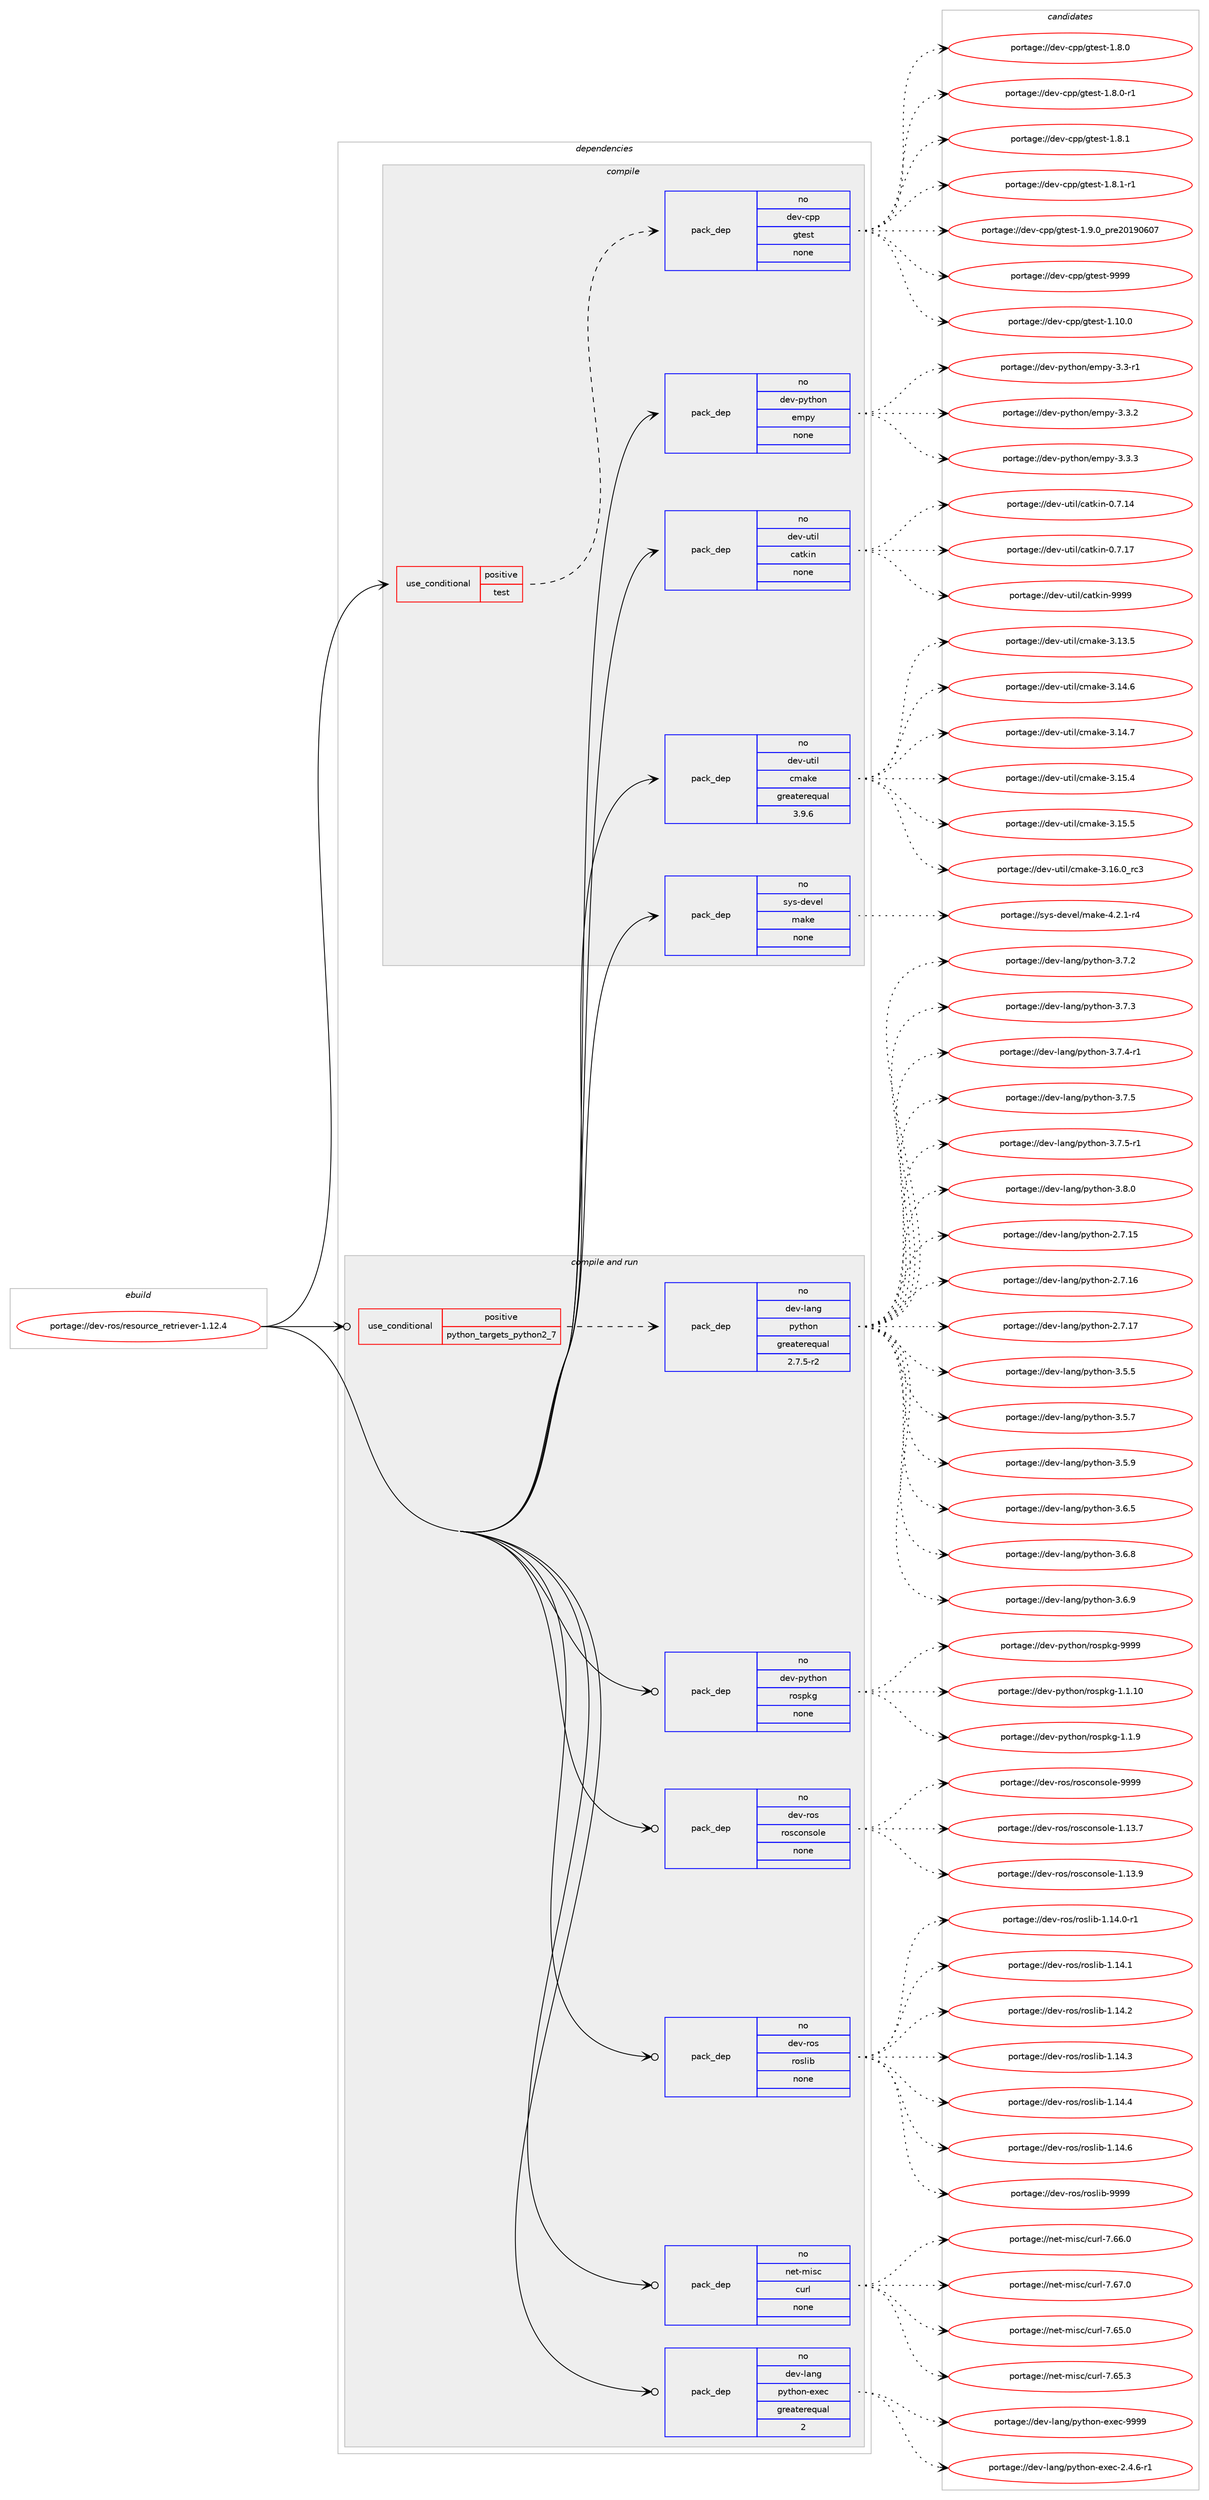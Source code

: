 digraph prolog {

# *************
# Graph options
# *************

newrank=true;
concentrate=true;
compound=true;
graph [rankdir=LR,fontname=Helvetica,fontsize=10,ranksep=1.5];#, ranksep=2.5, nodesep=0.2];
edge  [arrowhead=vee];
node  [fontname=Helvetica,fontsize=10];

# **********
# The ebuild
# **********

subgraph cluster_leftcol {
color=gray;
rank=same;
label=<<i>ebuild</i>>;
id [label="portage://dev-ros/resource_retriever-1.12.4", color=red, width=4, href="../dev-ros/resource_retriever-1.12.4.svg"];
}

# ****************
# The dependencies
# ****************

subgraph cluster_midcol {
color=gray;
label=<<i>dependencies</i>>;
subgraph cluster_compile {
fillcolor="#eeeeee";
style=filled;
label=<<i>compile</i>>;
subgraph cond43625 {
dependency194349 [label=<<TABLE BORDER="0" CELLBORDER="1" CELLSPACING="0" CELLPADDING="4"><TR><TD ROWSPAN="3" CELLPADDING="10">use_conditional</TD></TR><TR><TD>positive</TD></TR><TR><TD>test</TD></TR></TABLE>>, shape=none, color=red];
subgraph pack147296 {
dependency194350 [label=<<TABLE BORDER="0" CELLBORDER="1" CELLSPACING="0" CELLPADDING="4" WIDTH="220"><TR><TD ROWSPAN="6" CELLPADDING="30">pack_dep</TD></TR><TR><TD WIDTH="110">no</TD></TR><TR><TD>dev-cpp</TD></TR><TR><TD>gtest</TD></TR><TR><TD>none</TD></TR><TR><TD></TD></TR></TABLE>>, shape=none, color=blue];
}
dependency194349:e -> dependency194350:w [weight=20,style="dashed",arrowhead="vee"];
}
id:e -> dependency194349:w [weight=20,style="solid",arrowhead="vee"];
subgraph pack147297 {
dependency194351 [label=<<TABLE BORDER="0" CELLBORDER="1" CELLSPACING="0" CELLPADDING="4" WIDTH="220"><TR><TD ROWSPAN="6" CELLPADDING="30">pack_dep</TD></TR><TR><TD WIDTH="110">no</TD></TR><TR><TD>dev-python</TD></TR><TR><TD>empy</TD></TR><TR><TD>none</TD></TR><TR><TD></TD></TR></TABLE>>, shape=none, color=blue];
}
id:e -> dependency194351:w [weight=20,style="solid",arrowhead="vee"];
subgraph pack147298 {
dependency194352 [label=<<TABLE BORDER="0" CELLBORDER="1" CELLSPACING="0" CELLPADDING="4" WIDTH="220"><TR><TD ROWSPAN="6" CELLPADDING="30">pack_dep</TD></TR><TR><TD WIDTH="110">no</TD></TR><TR><TD>dev-util</TD></TR><TR><TD>catkin</TD></TR><TR><TD>none</TD></TR><TR><TD></TD></TR></TABLE>>, shape=none, color=blue];
}
id:e -> dependency194352:w [weight=20,style="solid",arrowhead="vee"];
subgraph pack147299 {
dependency194353 [label=<<TABLE BORDER="0" CELLBORDER="1" CELLSPACING="0" CELLPADDING="4" WIDTH="220"><TR><TD ROWSPAN="6" CELLPADDING="30">pack_dep</TD></TR><TR><TD WIDTH="110">no</TD></TR><TR><TD>dev-util</TD></TR><TR><TD>cmake</TD></TR><TR><TD>greaterequal</TD></TR><TR><TD>3.9.6</TD></TR></TABLE>>, shape=none, color=blue];
}
id:e -> dependency194353:w [weight=20,style="solid",arrowhead="vee"];
subgraph pack147300 {
dependency194354 [label=<<TABLE BORDER="0" CELLBORDER="1" CELLSPACING="0" CELLPADDING="4" WIDTH="220"><TR><TD ROWSPAN="6" CELLPADDING="30">pack_dep</TD></TR><TR><TD WIDTH="110">no</TD></TR><TR><TD>sys-devel</TD></TR><TR><TD>make</TD></TR><TR><TD>none</TD></TR><TR><TD></TD></TR></TABLE>>, shape=none, color=blue];
}
id:e -> dependency194354:w [weight=20,style="solid",arrowhead="vee"];
}
subgraph cluster_compileandrun {
fillcolor="#eeeeee";
style=filled;
label=<<i>compile and run</i>>;
subgraph cond43626 {
dependency194355 [label=<<TABLE BORDER="0" CELLBORDER="1" CELLSPACING="0" CELLPADDING="4"><TR><TD ROWSPAN="3" CELLPADDING="10">use_conditional</TD></TR><TR><TD>positive</TD></TR><TR><TD>python_targets_python2_7</TD></TR></TABLE>>, shape=none, color=red];
subgraph pack147301 {
dependency194356 [label=<<TABLE BORDER="0" CELLBORDER="1" CELLSPACING="0" CELLPADDING="4" WIDTH="220"><TR><TD ROWSPAN="6" CELLPADDING="30">pack_dep</TD></TR><TR><TD WIDTH="110">no</TD></TR><TR><TD>dev-lang</TD></TR><TR><TD>python</TD></TR><TR><TD>greaterequal</TD></TR><TR><TD>2.7.5-r2</TD></TR></TABLE>>, shape=none, color=blue];
}
dependency194355:e -> dependency194356:w [weight=20,style="dashed",arrowhead="vee"];
}
id:e -> dependency194355:w [weight=20,style="solid",arrowhead="odotvee"];
subgraph pack147302 {
dependency194357 [label=<<TABLE BORDER="0" CELLBORDER="1" CELLSPACING="0" CELLPADDING="4" WIDTH="220"><TR><TD ROWSPAN="6" CELLPADDING="30">pack_dep</TD></TR><TR><TD WIDTH="110">no</TD></TR><TR><TD>dev-lang</TD></TR><TR><TD>python-exec</TD></TR><TR><TD>greaterequal</TD></TR><TR><TD>2</TD></TR></TABLE>>, shape=none, color=blue];
}
id:e -> dependency194357:w [weight=20,style="solid",arrowhead="odotvee"];
subgraph pack147303 {
dependency194358 [label=<<TABLE BORDER="0" CELLBORDER="1" CELLSPACING="0" CELLPADDING="4" WIDTH="220"><TR><TD ROWSPAN="6" CELLPADDING="30">pack_dep</TD></TR><TR><TD WIDTH="110">no</TD></TR><TR><TD>dev-python</TD></TR><TR><TD>rospkg</TD></TR><TR><TD>none</TD></TR><TR><TD></TD></TR></TABLE>>, shape=none, color=blue];
}
id:e -> dependency194358:w [weight=20,style="solid",arrowhead="odotvee"];
subgraph pack147304 {
dependency194359 [label=<<TABLE BORDER="0" CELLBORDER="1" CELLSPACING="0" CELLPADDING="4" WIDTH="220"><TR><TD ROWSPAN="6" CELLPADDING="30">pack_dep</TD></TR><TR><TD WIDTH="110">no</TD></TR><TR><TD>dev-ros</TD></TR><TR><TD>rosconsole</TD></TR><TR><TD>none</TD></TR><TR><TD></TD></TR></TABLE>>, shape=none, color=blue];
}
id:e -> dependency194359:w [weight=20,style="solid",arrowhead="odotvee"];
subgraph pack147305 {
dependency194360 [label=<<TABLE BORDER="0" CELLBORDER="1" CELLSPACING="0" CELLPADDING="4" WIDTH="220"><TR><TD ROWSPAN="6" CELLPADDING="30">pack_dep</TD></TR><TR><TD WIDTH="110">no</TD></TR><TR><TD>dev-ros</TD></TR><TR><TD>roslib</TD></TR><TR><TD>none</TD></TR><TR><TD></TD></TR></TABLE>>, shape=none, color=blue];
}
id:e -> dependency194360:w [weight=20,style="solid",arrowhead="odotvee"];
subgraph pack147306 {
dependency194361 [label=<<TABLE BORDER="0" CELLBORDER="1" CELLSPACING="0" CELLPADDING="4" WIDTH="220"><TR><TD ROWSPAN="6" CELLPADDING="30">pack_dep</TD></TR><TR><TD WIDTH="110">no</TD></TR><TR><TD>net-misc</TD></TR><TR><TD>curl</TD></TR><TR><TD>none</TD></TR><TR><TD></TD></TR></TABLE>>, shape=none, color=blue];
}
id:e -> dependency194361:w [weight=20,style="solid",arrowhead="odotvee"];
}
subgraph cluster_run {
fillcolor="#eeeeee";
style=filled;
label=<<i>run</i>>;
}
}

# **************
# The candidates
# **************

subgraph cluster_choices {
rank=same;
color=gray;
label=<<i>candidates</i>>;

subgraph choice147296 {
color=black;
nodesep=1;
choiceportage10010111845991121124710311610111511645494649484648 [label="portage://dev-cpp/gtest-1.10.0", color=red, width=4,href="../dev-cpp/gtest-1.10.0.svg"];
choiceportage100101118459911211247103116101115116454946564648 [label="portage://dev-cpp/gtest-1.8.0", color=red, width=4,href="../dev-cpp/gtest-1.8.0.svg"];
choiceportage1001011184599112112471031161011151164549465646484511449 [label="portage://dev-cpp/gtest-1.8.0-r1", color=red, width=4,href="../dev-cpp/gtest-1.8.0-r1.svg"];
choiceportage100101118459911211247103116101115116454946564649 [label="portage://dev-cpp/gtest-1.8.1", color=red, width=4,href="../dev-cpp/gtest-1.8.1.svg"];
choiceportage1001011184599112112471031161011151164549465646494511449 [label="portage://dev-cpp/gtest-1.8.1-r1", color=red, width=4,href="../dev-cpp/gtest-1.8.1-r1.svg"];
choiceportage100101118459911211247103116101115116454946574648951121141015048495748544855 [label="portage://dev-cpp/gtest-1.9.0_pre20190607", color=red, width=4,href="../dev-cpp/gtest-1.9.0_pre20190607.svg"];
choiceportage1001011184599112112471031161011151164557575757 [label="portage://dev-cpp/gtest-9999", color=red, width=4,href="../dev-cpp/gtest-9999.svg"];
dependency194350:e -> choiceportage10010111845991121124710311610111511645494649484648:w [style=dotted,weight="100"];
dependency194350:e -> choiceportage100101118459911211247103116101115116454946564648:w [style=dotted,weight="100"];
dependency194350:e -> choiceportage1001011184599112112471031161011151164549465646484511449:w [style=dotted,weight="100"];
dependency194350:e -> choiceportage100101118459911211247103116101115116454946564649:w [style=dotted,weight="100"];
dependency194350:e -> choiceportage1001011184599112112471031161011151164549465646494511449:w [style=dotted,weight="100"];
dependency194350:e -> choiceportage100101118459911211247103116101115116454946574648951121141015048495748544855:w [style=dotted,weight="100"];
dependency194350:e -> choiceportage1001011184599112112471031161011151164557575757:w [style=dotted,weight="100"];
}
subgraph choice147297 {
color=black;
nodesep=1;
choiceportage1001011184511212111610411111047101109112121455146514511449 [label="portage://dev-python/empy-3.3-r1", color=red, width=4,href="../dev-python/empy-3.3-r1.svg"];
choiceportage1001011184511212111610411111047101109112121455146514650 [label="portage://dev-python/empy-3.3.2", color=red, width=4,href="../dev-python/empy-3.3.2.svg"];
choiceportage1001011184511212111610411111047101109112121455146514651 [label="portage://dev-python/empy-3.3.3", color=red, width=4,href="../dev-python/empy-3.3.3.svg"];
dependency194351:e -> choiceportage1001011184511212111610411111047101109112121455146514511449:w [style=dotted,weight="100"];
dependency194351:e -> choiceportage1001011184511212111610411111047101109112121455146514650:w [style=dotted,weight="100"];
dependency194351:e -> choiceportage1001011184511212111610411111047101109112121455146514651:w [style=dotted,weight="100"];
}
subgraph choice147298 {
color=black;
nodesep=1;
choiceportage1001011184511711610510847999711610710511045484655464952 [label="portage://dev-util/catkin-0.7.14", color=red, width=4,href="../dev-util/catkin-0.7.14.svg"];
choiceportage1001011184511711610510847999711610710511045484655464955 [label="portage://dev-util/catkin-0.7.17", color=red, width=4,href="../dev-util/catkin-0.7.17.svg"];
choiceportage100101118451171161051084799971161071051104557575757 [label="portage://dev-util/catkin-9999", color=red, width=4,href="../dev-util/catkin-9999.svg"];
dependency194352:e -> choiceportage1001011184511711610510847999711610710511045484655464952:w [style=dotted,weight="100"];
dependency194352:e -> choiceportage1001011184511711610510847999711610710511045484655464955:w [style=dotted,weight="100"];
dependency194352:e -> choiceportage100101118451171161051084799971161071051104557575757:w [style=dotted,weight="100"];
}
subgraph choice147299 {
color=black;
nodesep=1;
choiceportage1001011184511711610510847991099710710145514649514653 [label="portage://dev-util/cmake-3.13.5", color=red, width=4,href="../dev-util/cmake-3.13.5.svg"];
choiceportage1001011184511711610510847991099710710145514649524654 [label="portage://dev-util/cmake-3.14.6", color=red, width=4,href="../dev-util/cmake-3.14.6.svg"];
choiceportage1001011184511711610510847991099710710145514649524655 [label="portage://dev-util/cmake-3.14.7", color=red, width=4,href="../dev-util/cmake-3.14.7.svg"];
choiceportage1001011184511711610510847991099710710145514649534652 [label="portage://dev-util/cmake-3.15.4", color=red, width=4,href="../dev-util/cmake-3.15.4.svg"];
choiceportage1001011184511711610510847991099710710145514649534653 [label="portage://dev-util/cmake-3.15.5", color=red, width=4,href="../dev-util/cmake-3.15.5.svg"];
choiceportage1001011184511711610510847991099710710145514649544648951149951 [label="portage://dev-util/cmake-3.16.0_rc3", color=red, width=4,href="../dev-util/cmake-3.16.0_rc3.svg"];
dependency194353:e -> choiceportage1001011184511711610510847991099710710145514649514653:w [style=dotted,weight="100"];
dependency194353:e -> choiceportage1001011184511711610510847991099710710145514649524654:w [style=dotted,weight="100"];
dependency194353:e -> choiceportage1001011184511711610510847991099710710145514649524655:w [style=dotted,weight="100"];
dependency194353:e -> choiceportage1001011184511711610510847991099710710145514649534652:w [style=dotted,weight="100"];
dependency194353:e -> choiceportage1001011184511711610510847991099710710145514649534653:w [style=dotted,weight="100"];
dependency194353:e -> choiceportage1001011184511711610510847991099710710145514649544648951149951:w [style=dotted,weight="100"];
}
subgraph choice147300 {
color=black;
nodesep=1;
choiceportage1151211154510010111810110847109971071014552465046494511452 [label="portage://sys-devel/make-4.2.1-r4", color=red, width=4,href="../sys-devel/make-4.2.1-r4.svg"];
dependency194354:e -> choiceportage1151211154510010111810110847109971071014552465046494511452:w [style=dotted,weight="100"];
}
subgraph choice147301 {
color=black;
nodesep=1;
choiceportage10010111845108971101034711212111610411111045504655464953 [label="portage://dev-lang/python-2.7.15", color=red, width=4,href="../dev-lang/python-2.7.15.svg"];
choiceportage10010111845108971101034711212111610411111045504655464954 [label="portage://dev-lang/python-2.7.16", color=red, width=4,href="../dev-lang/python-2.7.16.svg"];
choiceportage10010111845108971101034711212111610411111045504655464955 [label="portage://dev-lang/python-2.7.17", color=red, width=4,href="../dev-lang/python-2.7.17.svg"];
choiceportage100101118451089711010347112121116104111110455146534653 [label="portage://dev-lang/python-3.5.5", color=red, width=4,href="../dev-lang/python-3.5.5.svg"];
choiceportage100101118451089711010347112121116104111110455146534655 [label="portage://dev-lang/python-3.5.7", color=red, width=4,href="../dev-lang/python-3.5.7.svg"];
choiceportage100101118451089711010347112121116104111110455146534657 [label="portage://dev-lang/python-3.5.9", color=red, width=4,href="../dev-lang/python-3.5.9.svg"];
choiceportage100101118451089711010347112121116104111110455146544653 [label="portage://dev-lang/python-3.6.5", color=red, width=4,href="../dev-lang/python-3.6.5.svg"];
choiceportage100101118451089711010347112121116104111110455146544656 [label="portage://dev-lang/python-3.6.8", color=red, width=4,href="../dev-lang/python-3.6.8.svg"];
choiceportage100101118451089711010347112121116104111110455146544657 [label="portage://dev-lang/python-3.6.9", color=red, width=4,href="../dev-lang/python-3.6.9.svg"];
choiceportage100101118451089711010347112121116104111110455146554650 [label="portage://dev-lang/python-3.7.2", color=red, width=4,href="../dev-lang/python-3.7.2.svg"];
choiceportage100101118451089711010347112121116104111110455146554651 [label="portage://dev-lang/python-3.7.3", color=red, width=4,href="../dev-lang/python-3.7.3.svg"];
choiceportage1001011184510897110103471121211161041111104551465546524511449 [label="portage://dev-lang/python-3.7.4-r1", color=red, width=4,href="../dev-lang/python-3.7.4-r1.svg"];
choiceportage100101118451089711010347112121116104111110455146554653 [label="portage://dev-lang/python-3.7.5", color=red, width=4,href="../dev-lang/python-3.7.5.svg"];
choiceportage1001011184510897110103471121211161041111104551465546534511449 [label="portage://dev-lang/python-3.7.5-r1", color=red, width=4,href="../dev-lang/python-3.7.5-r1.svg"];
choiceportage100101118451089711010347112121116104111110455146564648 [label="portage://dev-lang/python-3.8.0", color=red, width=4,href="../dev-lang/python-3.8.0.svg"];
dependency194356:e -> choiceportage10010111845108971101034711212111610411111045504655464953:w [style=dotted,weight="100"];
dependency194356:e -> choiceportage10010111845108971101034711212111610411111045504655464954:w [style=dotted,weight="100"];
dependency194356:e -> choiceportage10010111845108971101034711212111610411111045504655464955:w [style=dotted,weight="100"];
dependency194356:e -> choiceportage100101118451089711010347112121116104111110455146534653:w [style=dotted,weight="100"];
dependency194356:e -> choiceportage100101118451089711010347112121116104111110455146534655:w [style=dotted,weight="100"];
dependency194356:e -> choiceportage100101118451089711010347112121116104111110455146534657:w [style=dotted,weight="100"];
dependency194356:e -> choiceportage100101118451089711010347112121116104111110455146544653:w [style=dotted,weight="100"];
dependency194356:e -> choiceportage100101118451089711010347112121116104111110455146544656:w [style=dotted,weight="100"];
dependency194356:e -> choiceportage100101118451089711010347112121116104111110455146544657:w [style=dotted,weight="100"];
dependency194356:e -> choiceportage100101118451089711010347112121116104111110455146554650:w [style=dotted,weight="100"];
dependency194356:e -> choiceportage100101118451089711010347112121116104111110455146554651:w [style=dotted,weight="100"];
dependency194356:e -> choiceportage1001011184510897110103471121211161041111104551465546524511449:w [style=dotted,weight="100"];
dependency194356:e -> choiceportage100101118451089711010347112121116104111110455146554653:w [style=dotted,weight="100"];
dependency194356:e -> choiceportage1001011184510897110103471121211161041111104551465546534511449:w [style=dotted,weight="100"];
dependency194356:e -> choiceportage100101118451089711010347112121116104111110455146564648:w [style=dotted,weight="100"];
}
subgraph choice147302 {
color=black;
nodesep=1;
choiceportage10010111845108971101034711212111610411111045101120101994550465246544511449 [label="portage://dev-lang/python-exec-2.4.6-r1", color=red, width=4,href="../dev-lang/python-exec-2.4.6-r1.svg"];
choiceportage10010111845108971101034711212111610411111045101120101994557575757 [label="portage://dev-lang/python-exec-9999", color=red, width=4,href="../dev-lang/python-exec-9999.svg"];
dependency194357:e -> choiceportage10010111845108971101034711212111610411111045101120101994550465246544511449:w [style=dotted,weight="100"];
dependency194357:e -> choiceportage10010111845108971101034711212111610411111045101120101994557575757:w [style=dotted,weight="100"];
}
subgraph choice147303 {
color=black;
nodesep=1;
choiceportage100101118451121211161041111104711411111511210710345494649464948 [label="portage://dev-python/rospkg-1.1.10", color=red, width=4,href="../dev-python/rospkg-1.1.10.svg"];
choiceportage1001011184511212111610411111047114111115112107103454946494657 [label="portage://dev-python/rospkg-1.1.9", color=red, width=4,href="../dev-python/rospkg-1.1.9.svg"];
choiceportage10010111845112121116104111110471141111151121071034557575757 [label="portage://dev-python/rospkg-9999", color=red, width=4,href="../dev-python/rospkg-9999.svg"];
dependency194358:e -> choiceportage100101118451121211161041111104711411111511210710345494649464948:w [style=dotted,weight="100"];
dependency194358:e -> choiceportage1001011184511212111610411111047114111115112107103454946494657:w [style=dotted,weight="100"];
dependency194358:e -> choiceportage10010111845112121116104111110471141111151121071034557575757:w [style=dotted,weight="100"];
}
subgraph choice147304 {
color=black;
nodesep=1;
choiceportage10010111845114111115471141111159911111011511110810145494649514655 [label="portage://dev-ros/rosconsole-1.13.7", color=red, width=4,href="../dev-ros/rosconsole-1.13.7.svg"];
choiceportage10010111845114111115471141111159911111011511110810145494649514657 [label="portage://dev-ros/rosconsole-1.13.9", color=red, width=4,href="../dev-ros/rosconsole-1.13.9.svg"];
choiceportage1001011184511411111547114111115991111101151111081014557575757 [label="portage://dev-ros/rosconsole-9999", color=red, width=4,href="../dev-ros/rosconsole-9999.svg"];
dependency194359:e -> choiceportage10010111845114111115471141111159911111011511110810145494649514655:w [style=dotted,weight="100"];
dependency194359:e -> choiceportage10010111845114111115471141111159911111011511110810145494649514657:w [style=dotted,weight="100"];
dependency194359:e -> choiceportage1001011184511411111547114111115991111101151111081014557575757:w [style=dotted,weight="100"];
}
subgraph choice147305 {
color=black;
nodesep=1;
choiceportage100101118451141111154711411111510810598454946495246484511449 [label="portage://dev-ros/roslib-1.14.0-r1", color=red, width=4,href="../dev-ros/roslib-1.14.0-r1.svg"];
choiceportage10010111845114111115471141111151081059845494649524649 [label="portage://dev-ros/roslib-1.14.1", color=red, width=4,href="../dev-ros/roslib-1.14.1.svg"];
choiceportage10010111845114111115471141111151081059845494649524650 [label="portage://dev-ros/roslib-1.14.2", color=red, width=4,href="../dev-ros/roslib-1.14.2.svg"];
choiceportage10010111845114111115471141111151081059845494649524651 [label="portage://dev-ros/roslib-1.14.3", color=red, width=4,href="../dev-ros/roslib-1.14.3.svg"];
choiceportage10010111845114111115471141111151081059845494649524652 [label="portage://dev-ros/roslib-1.14.4", color=red, width=4,href="../dev-ros/roslib-1.14.4.svg"];
choiceportage10010111845114111115471141111151081059845494649524654 [label="portage://dev-ros/roslib-1.14.6", color=red, width=4,href="../dev-ros/roslib-1.14.6.svg"];
choiceportage1001011184511411111547114111115108105984557575757 [label="portage://dev-ros/roslib-9999", color=red, width=4,href="../dev-ros/roslib-9999.svg"];
dependency194360:e -> choiceportage100101118451141111154711411111510810598454946495246484511449:w [style=dotted,weight="100"];
dependency194360:e -> choiceportage10010111845114111115471141111151081059845494649524649:w [style=dotted,weight="100"];
dependency194360:e -> choiceportage10010111845114111115471141111151081059845494649524650:w [style=dotted,weight="100"];
dependency194360:e -> choiceportage10010111845114111115471141111151081059845494649524651:w [style=dotted,weight="100"];
dependency194360:e -> choiceportage10010111845114111115471141111151081059845494649524652:w [style=dotted,weight="100"];
dependency194360:e -> choiceportage10010111845114111115471141111151081059845494649524654:w [style=dotted,weight="100"];
dependency194360:e -> choiceportage1001011184511411111547114111115108105984557575757:w [style=dotted,weight="100"];
}
subgraph choice147306 {
color=black;
nodesep=1;
choiceportage1101011164510910511599479911711410845554654534648 [label="portage://net-misc/curl-7.65.0", color=red, width=4,href="../net-misc/curl-7.65.0.svg"];
choiceportage1101011164510910511599479911711410845554654534651 [label="portage://net-misc/curl-7.65.3", color=red, width=4,href="../net-misc/curl-7.65.3.svg"];
choiceportage1101011164510910511599479911711410845554654544648 [label="portage://net-misc/curl-7.66.0", color=red, width=4,href="../net-misc/curl-7.66.0.svg"];
choiceportage1101011164510910511599479911711410845554654554648 [label="portage://net-misc/curl-7.67.0", color=red, width=4,href="../net-misc/curl-7.67.0.svg"];
dependency194361:e -> choiceportage1101011164510910511599479911711410845554654534648:w [style=dotted,weight="100"];
dependency194361:e -> choiceportage1101011164510910511599479911711410845554654534651:w [style=dotted,weight="100"];
dependency194361:e -> choiceportage1101011164510910511599479911711410845554654544648:w [style=dotted,weight="100"];
dependency194361:e -> choiceportage1101011164510910511599479911711410845554654554648:w [style=dotted,weight="100"];
}
}

}
